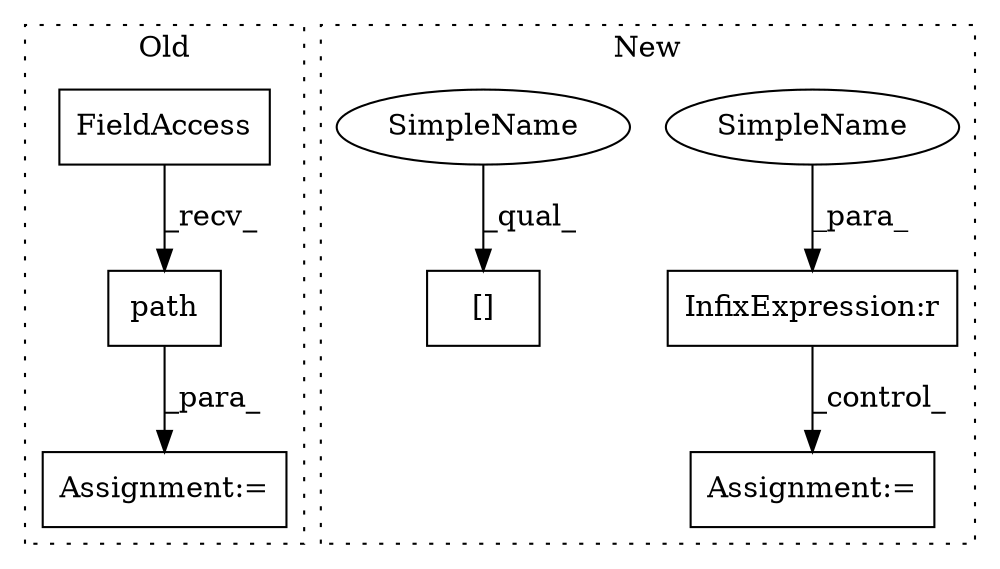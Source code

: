 digraph G {
subgraph cluster0 {
1 [label="path" a="32" s="1442,1465" l="5,1" shape="box"];
3 [label="Assignment:=" a="7" s="1418" l="1" shape="box"];
4 [label="FieldAccess" a="22" s="1430" l="11" shape="box"];
label = "Old";
style="dotted";
}
subgraph cluster1 {
2 [label="[]" a="2" s="949,965" l="15,1" shape="box"];
5 [label="InfixExpression:r" a="27" s="897" l="4" shape="box"];
6 [label="Assignment:=" a="7" s="937" l="1" shape="box"];
7 [label="SimpleName" a="42" s="883" l="14" shape="ellipse"];
8 [label="SimpleName" a="42" s="949" l="14" shape="ellipse"];
label = "New";
style="dotted";
}
1 -> 3 [label="_para_"];
4 -> 1 [label="_recv_"];
5 -> 6 [label="_control_"];
7 -> 5 [label="_para_"];
8 -> 2 [label="_qual_"];
}